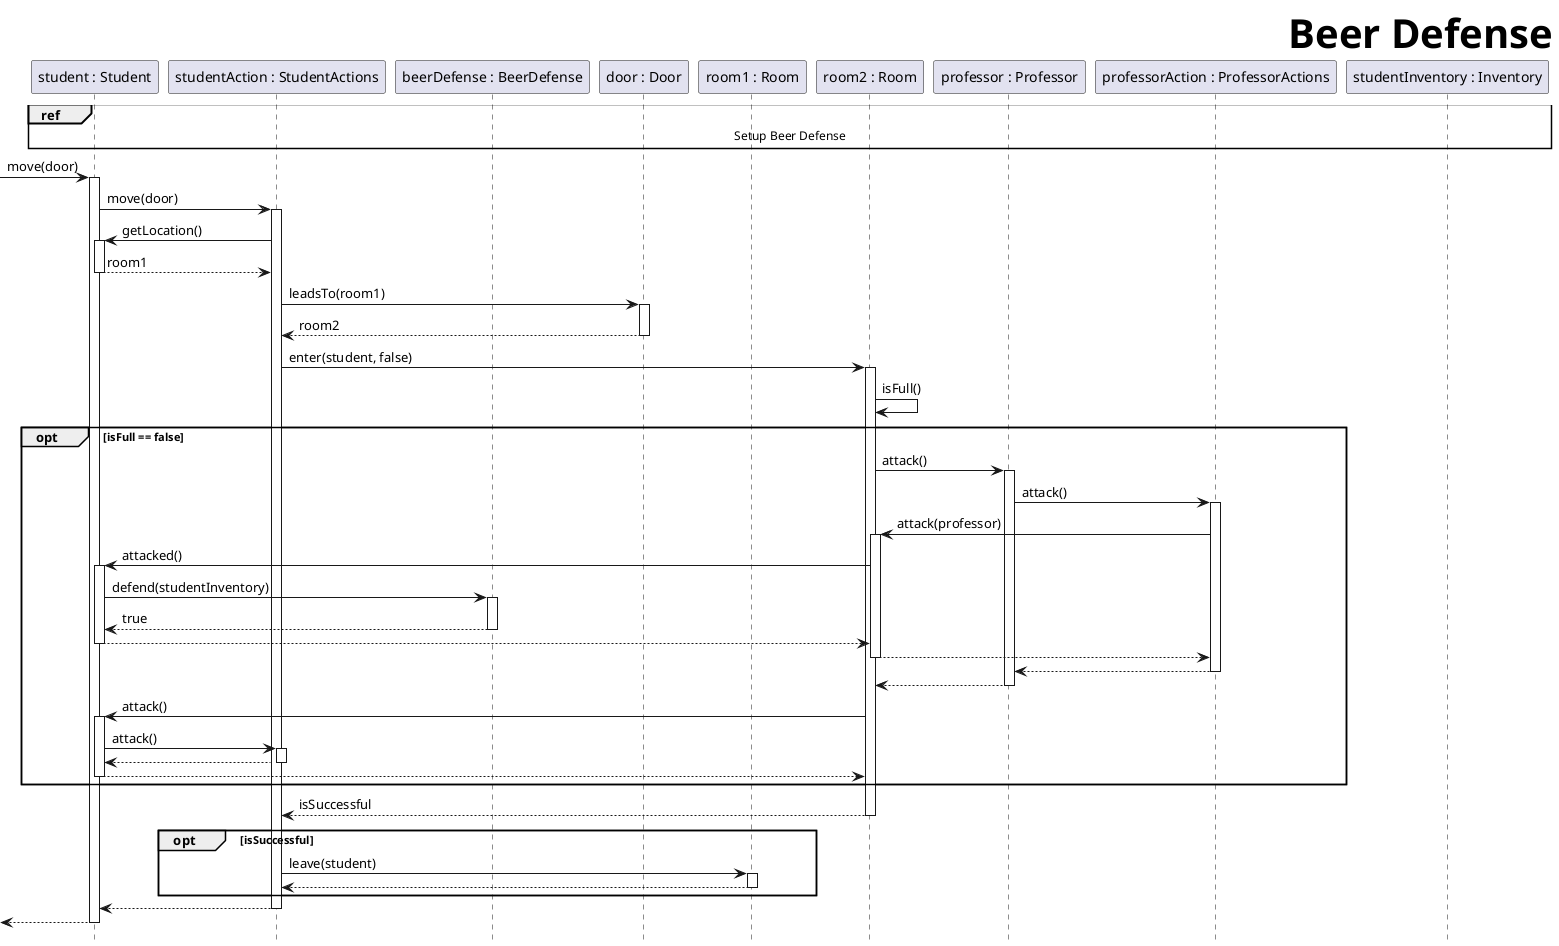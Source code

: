 @startuml BeerDefense
skinparam headerFontSize 40
skinparam HeaderFontColor #000000
skinparam HeaderFontStyle bold
header Beer Defense
hide footbox

participant student as "student : Student"
participant studentAction as "studentAction : StudentActions"
participant defense as "beerDefense : BeerDefense"
participant door as "door : Door"
participant room1 as "room1 : Room"
participant room2 as "room2 : Room"
participant professor as "professor : Professor"
participant action as "professorAction : ProfessorActions"
participant inventory as "studentInventory : Inventory"

ref over student, professor, inventory : Setup Beer Defense

-> student ++: move(door)
student -> studentAction ++: move(door)

studentAction -> student ++ : getLocation()
return room1

studentAction -> door ++: leadsTo(room1)
return room2

studentAction -> room2 ++: enter(student, false)
room2 -> room2 : isFull()

opt isFull == false
    room2 -> professor ++: attack()
    professor -> action ++: attack()
    action -> room2 ++: attack(professor)
    room2 -> student ++: attacked() 
    student -> defense ++: defend(studentInventory)

    ' a beer defense always returns true
    return true
    return 
    return
    return
    return

    room2 -> student ++: attack()
    student -> studentAction ++: attack()
    return
    return
end

return isSuccessful

opt isSuccessful
    studentAction -> room1 ++: leave(student)
    return
end

return
return

@enduml